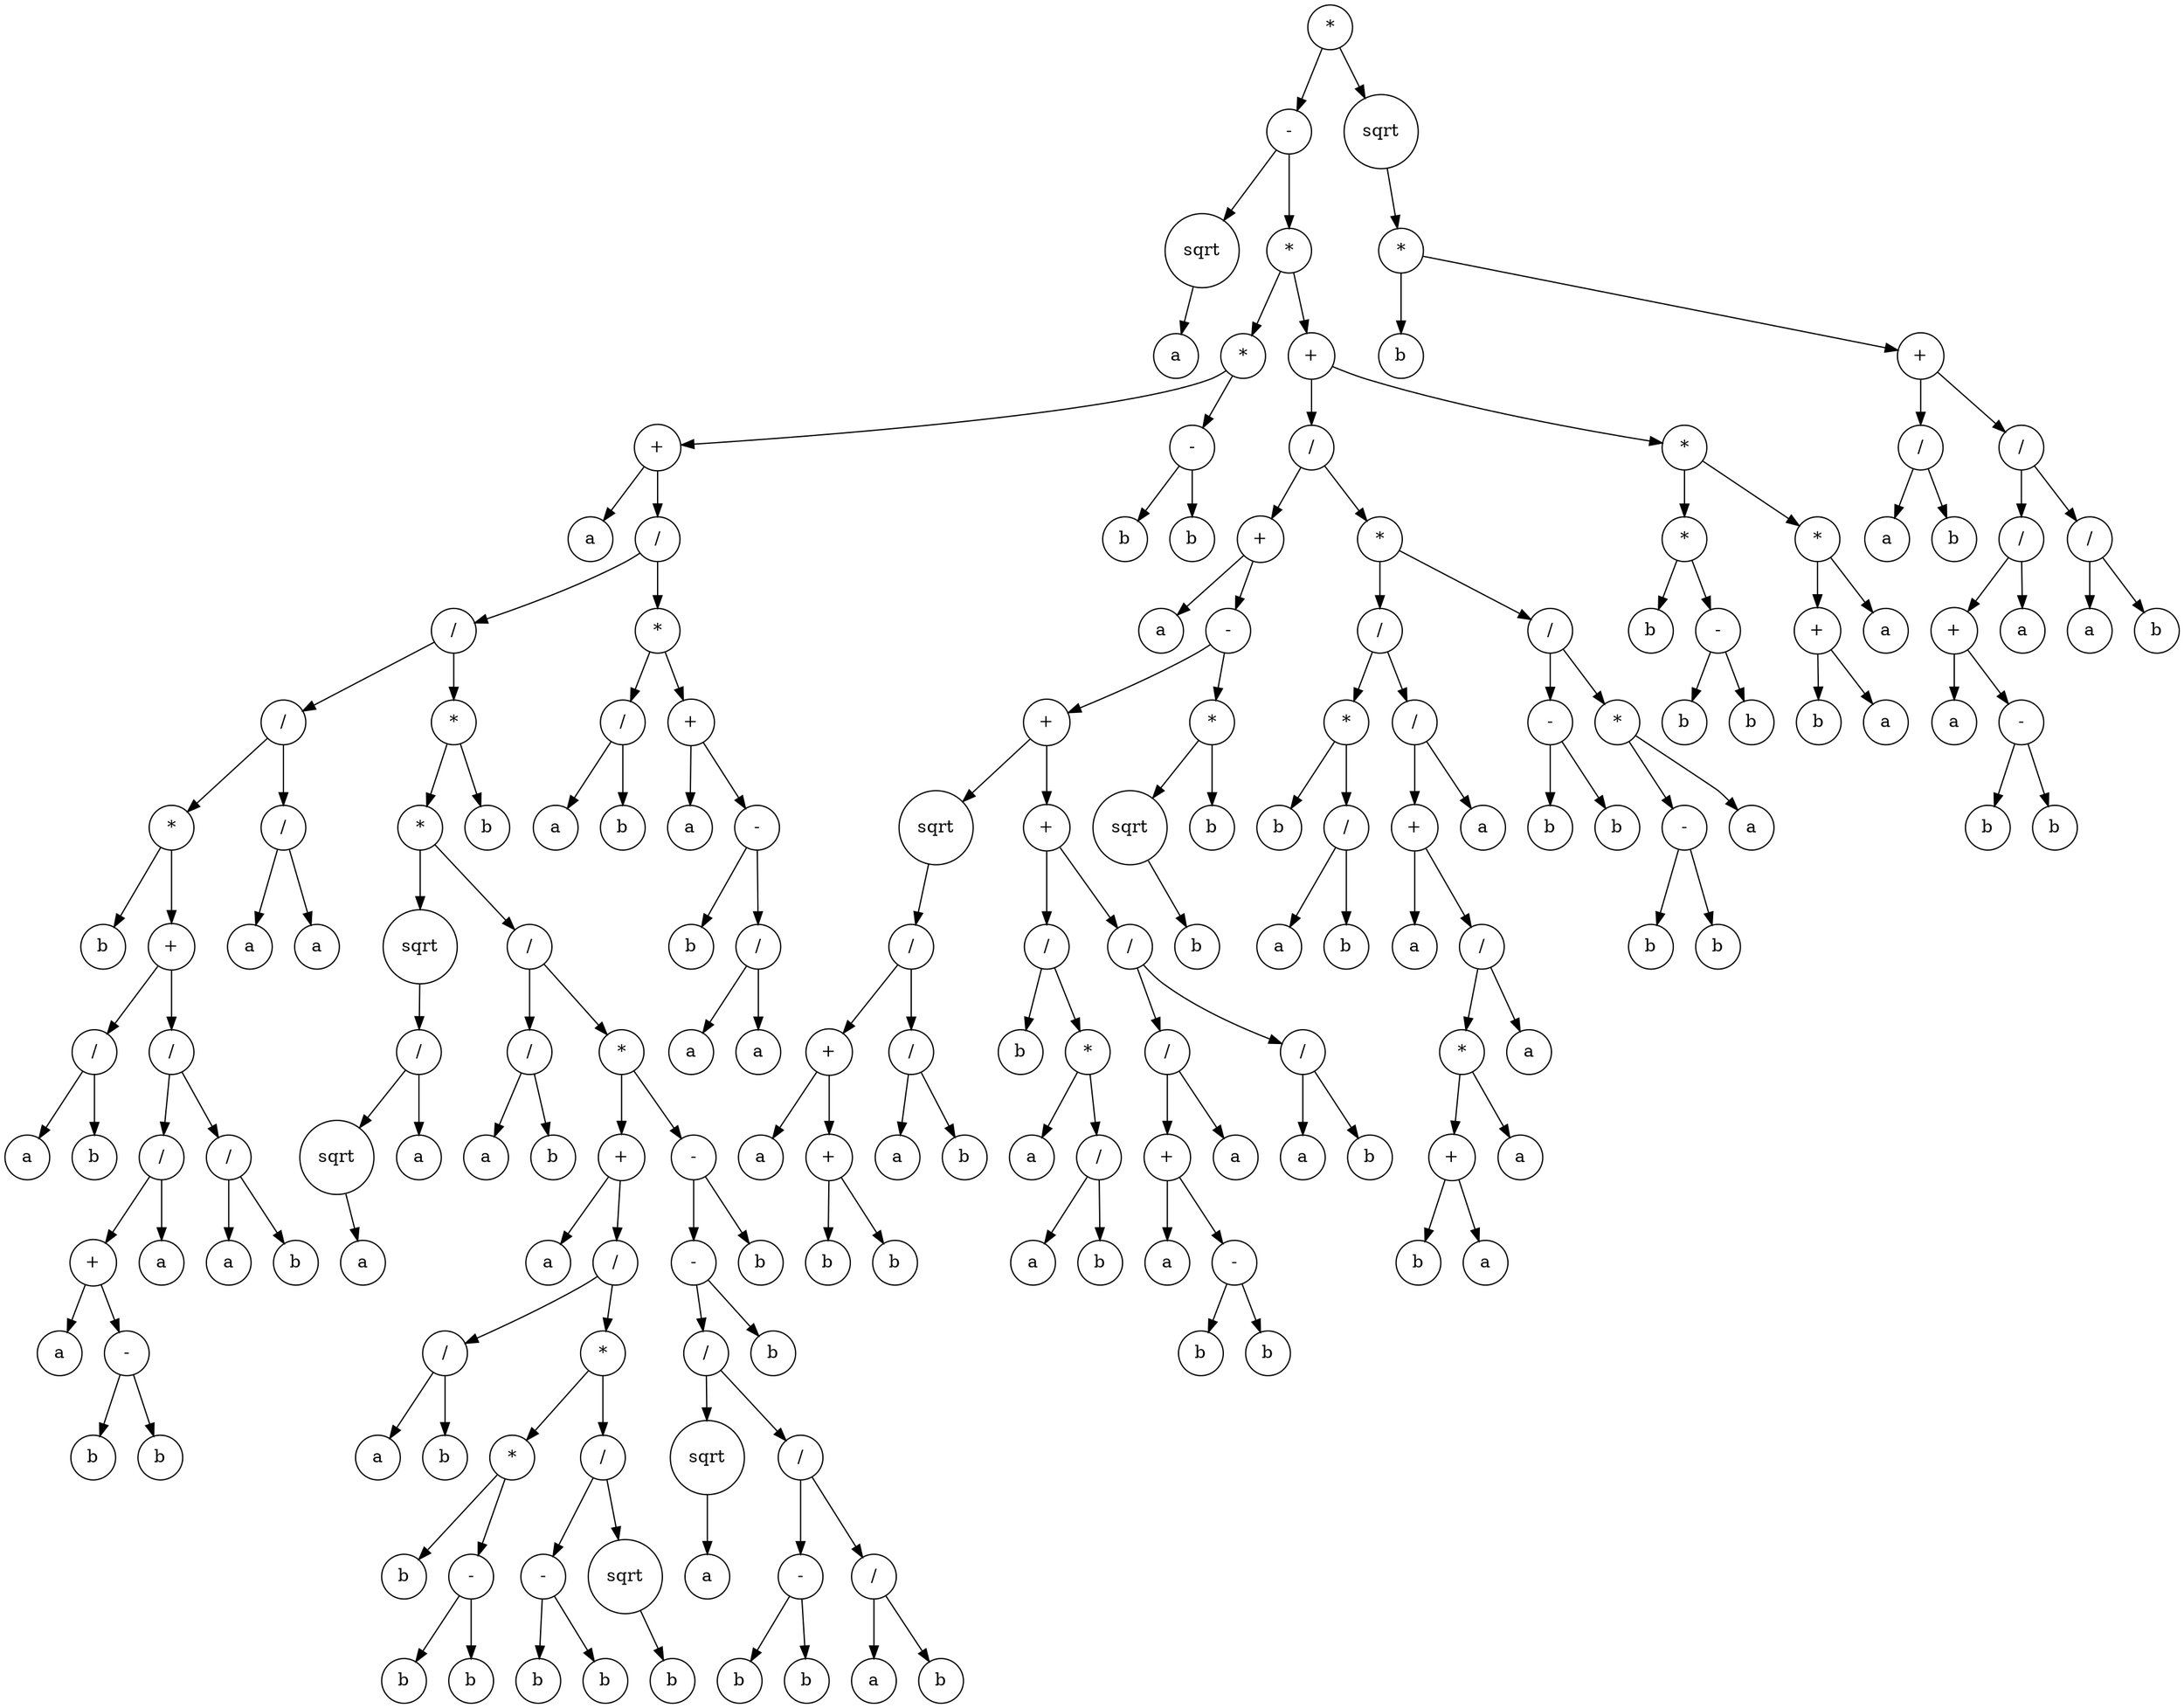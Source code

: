 digraph g {
graph [ordering=out];
node [shape=circle];
n[label = "*"];
n0[label = "-"];
n00[label = "sqrt"];
n000[label = "a"];
n00 -> n000;
n0 -> n00;
n01[label = "*"];
n010[label = "*"];
n0100[label = "+"];
n01000[label = "a"];
n0100 -> n01000;
n01001[label = "/"];
n010010[label = "/"];
n0100100[label = "/"];
n01001000[label = "*"];
n010010000[label = "b"];
n01001000 -> n010010000;
n010010001[label = "+"];
n0100100010[label = "/"];
n01001000100[label = "a"];
n0100100010 -> n01001000100;
n01001000101[label = "b"];
n0100100010 -> n01001000101;
n010010001 -> n0100100010;
n0100100011[label = "/"];
n01001000110[label = "/"];
n010010001100[label = "+"];
n0100100011000[label = "a"];
n010010001100 -> n0100100011000;
n0100100011001[label = "-"];
n01001000110010[label = "b"];
n0100100011001 -> n01001000110010;
n01001000110011[label = "b"];
n0100100011001 -> n01001000110011;
n010010001100 -> n0100100011001;
n01001000110 -> n010010001100;
n010010001101[label = "a"];
n01001000110 -> n010010001101;
n0100100011 -> n01001000110;
n01001000111[label = "/"];
n010010001110[label = "a"];
n01001000111 -> n010010001110;
n010010001111[label = "b"];
n01001000111 -> n010010001111;
n0100100011 -> n01001000111;
n010010001 -> n0100100011;
n01001000 -> n010010001;
n0100100 -> n01001000;
n01001001[label = "/"];
n010010010[label = "a"];
n01001001 -> n010010010;
n010010011[label = "a"];
n01001001 -> n010010011;
n0100100 -> n01001001;
n010010 -> n0100100;
n0100101[label = "*"];
n01001010[label = "*"];
n010010100[label = "sqrt"];
n0100101000[label = "/"];
n01001010000[label = "sqrt"];
n010010100000[label = "a"];
n01001010000 -> n010010100000;
n0100101000 -> n01001010000;
n01001010001[label = "a"];
n0100101000 -> n01001010001;
n010010100 -> n0100101000;
n01001010 -> n010010100;
n010010101[label = "/"];
n0100101010[label = "/"];
n01001010100[label = "a"];
n0100101010 -> n01001010100;
n01001010101[label = "b"];
n0100101010 -> n01001010101;
n010010101 -> n0100101010;
n0100101011[label = "*"];
n01001010110[label = "+"];
n010010101100[label = "a"];
n01001010110 -> n010010101100;
n010010101101[label = "/"];
n0100101011010[label = "/"];
n01001010110100[label = "a"];
n0100101011010 -> n01001010110100;
n01001010110101[label = "b"];
n0100101011010 -> n01001010110101;
n010010101101 -> n0100101011010;
n0100101011011[label = "*"];
n01001010110110[label = "*"];
n010010101101100[label = "b"];
n01001010110110 -> n010010101101100;
n010010101101101[label = "-"];
n0100101011011010[label = "b"];
n010010101101101 -> n0100101011011010;
n0100101011011011[label = "b"];
n010010101101101 -> n0100101011011011;
n01001010110110 -> n010010101101101;
n0100101011011 -> n01001010110110;
n01001010110111[label = "/"];
n010010101101110[label = "-"];
n0100101011011100[label = "b"];
n010010101101110 -> n0100101011011100;
n0100101011011101[label = "b"];
n010010101101110 -> n0100101011011101;
n01001010110111 -> n010010101101110;
n010010101101111[label = "sqrt"];
n0100101011011110[label = "b"];
n010010101101111 -> n0100101011011110;
n01001010110111 -> n010010101101111;
n0100101011011 -> n01001010110111;
n010010101101 -> n0100101011011;
n01001010110 -> n010010101101;
n0100101011 -> n01001010110;
n01001010111[label = "-"];
n010010101110[label = "-"];
n0100101011100[label = "/"];
n01001010111000[label = "sqrt"];
n010010101110000[label = "a"];
n01001010111000 -> n010010101110000;
n0100101011100 -> n01001010111000;
n01001010111001[label = "/"];
n010010101110010[label = "-"];
n0100101011100100[label = "b"];
n010010101110010 -> n0100101011100100;
n0100101011100101[label = "b"];
n010010101110010 -> n0100101011100101;
n01001010111001 -> n010010101110010;
n010010101110011[label = "/"];
n0100101011100110[label = "a"];
n010010101110011 -> n0100101011100110;
n0100101011100111[label = "b"];
n010010101110011 -> n0100101011100111;
n01001010111001 -> n010010101110011;
n0100101011100 -> n01001010111001;
n010010101110 -> n0100101011100;
n0100101011101[label = "b"];
n010010101110 -> n0100101011101;
n01001010111 -> n010010101110;
n010010101111[label = "b"];
n01001010111 -> n010010101111;
n0100101011 -> n01001010111;
n010010101 -> n0100101011;
n01001010 -> n010010101;
n0100101 -> n01001010;
n01001011[label = "b"];
n0100101 -> n01001011;
n010010 -> n0100101;
n01001 -> n010010;
n010011[label = "*"];
n0100110[label = "/"];
n01001100[label = "a"];
n0100110 -> n01001100;
n01001101[label = "b"];
n0100110 -> n01001101;
n010011 -> n0100110;
n0100111[label = "+"];
n01001110[label = "a"];
n0100111 -> n01001110;
n01001111[label = "-"];
n010011110[label = "b"];
n01001111 -> n010011110;
n010011111[label = "/"];
n0100111110[label = "a"];
n010011111 -> n0100111110;
n0100111111[label = "a"];
n010011111 -> n0100111111;
n01001111 -> n010011111;
n0100111 -> n01001111;
n010011 -> n0100111;
n01001 -> n010011;
n0100 -> n01001;
n010 -> n0100;
n0101[label = "-"];
n01010[label = "b"];
n0101 -> n01010;
n01011[label = "b"];
n0101 -> n01011;
n010 -> n0101;
n01 -> n010;
n011[label = "+"];
n0110[label = "/"];
n01100[label = "+"];
n011000[label = "a"];
n01100 -> n011000;
n011001[label = "-"];
n0110010[label = "+"];
n01100100[label = "sqrt"];
n011001000[label = "/"];
n0110010000[label = "+"];
n01100100000[label = "a"];
n0110010000 -> n01100100000;
n01100100001[label = "+"];
n011001000010[label = "b"];
n01100100001 -> n011001000010;
n011001000011[label = "b"];
n01100100001 -> n011001000011;
n0110010000 -> n01100100001;
n011001000 -> n0110010000;
n0110010001[label = "/"];
n01100100010[label = "a"];
n0110010001 -> n01100100010;
n01100100011[label = "b"];
n0110010001 -> n01100100011;
n011001000 -> n0110010001;
n01100100 -> n011001000;
n0110010 -> n01100100;
n01100101[label = "+"];
n011001010[label = "/"];
n0110010100[label = "b"];
n011001010 -> n0110010100;
n0110010101[label = "*"];
n01100101010[label = "a"];
n0110010101 -> n01100101010;
n01100101011[label = "/"];
n011001010110[label = "a"];
n01100101011 -> n011001010110;
n011001010111[label = "b"];
n01100101011 -> n011001010111;
n0110010101 -> n01100101011;
n011001010 -> n0110010101;
n01100101 -> n011001010;
n011001011[label = "/"];
n0110010110[label = "/"];
n01100101100[label = "+"];
n011001011000[label = "a"];
n01100101100 -> n011001011000;
n011001011001[label = "-"];
n0110010110010[label = "b"];
n011001011001 -> n0110010110010;
n0110010110011[label = "b"];
n011001011001 -> n0110010110011;
n01100101100 -> n011001011001;
n0110010110 -> n01100101100;
n01100101101[label = "a"];
n0110010110 -> n01100101101;
n011001011 -> n0110010110;
n0110010111[label = "/"];
n01100101110[label = "a"];
n0110010111 -> n01100101110;
n01100101111[label = "b"];
n0110010111 -> n01100101111;
n011001011 -> n0110010111;
n01100101 -> n011001011;
n0110010 -> n01100101;
n011001 -> n0110010;
n0110011[label = "*"];
n01100110[label = "sqrt"];
n011001100[label = "b"];
n01100110 -> n011001100;
n0110011 -> n01100110;
n01100111[label = "b"];
n0110011 -> n01100111;
n011001 -> n0110011;
n01100 -> n011001;
n0110 -> n01100;
n01101[label = "*"];
n011010[label = "/"];
n0110100[label = "*"];
n01101000[label = "b"];
n0110100 -> n01101000;
n01101001[label = "/"];
n011010010[label = "a"];
n01101001 -> n011010010;
n011010011[label = "b"];
n01101001 -> n011010011;
n0110100 -> n01101001;
n011010 -> n0110100;
n0110101[label = "/"];
n01101010[label = "+"];
n011010100[label = "a"];
n01101010 -> n011010100;
n011010101[label = "/"];
n0110101010[label = "*"];
n01101010100[label = "+"];
n011010101000[label = "b"];
n01101010100 -> n011010101000;
n011010101001[label = "a"];
n01101010100 -> n011010101001;
n0110101010 -> n01101010100;
n01101010101[label = "a"];
n0110101010 -> n01101010101;
n011010101 -> n0110101010;
n0110101011[label = "a"];
n011010101 -> n0110101011;
n01101010 -> n011010101;
n0110101 -> n01101010;
n01101011[label = "a"];
n0110101 -> n01101011;
n011010 -> n0110101;
n01101 -> n011010;
n011011[label = "/"];
n0110110[label = "-"];
n01101100[label = "b"];
n0110110 -> n01101100;
n01101101[label = "b"];
n0110110 -> n01101101;
n011011 -> n0110110;
n0110111[label = "*"];
n01101110[label = "-"];
n011011100[label = "b"];
n01101110 -> n011011100;
n011011101[label = "b"];
n01101110 -> n011011101;
n0110111 -> n01101110;
n01101111[label = "a"];
n0110111 -> n01101111;
n011011 -> n0110111;
n01101 -> n011011;
n0110 -> n01101;
n011 -> n0110;
n0111[label = "*"];
n01110[label = "*"];
n011100[label = "b"];
n01110 -> n011100;
n011101[label = "-"];
n0111010[label = "b"];
n011101 -> n0111010;
n0111011[label = "b"];
n011101 -> n0111011;
n01110 -> n011101;
n0111 -> n01110;
n01111[label = "*"];
n011110[label = "+"];
n0111100[label = "b"];
n011110 -> n0111100;
n0111101[label = "a"];
n011110 -> n0111101;
n01111 -> n011110;
n011111[label = "a"];
n01111 -> n011111;
n0111 -> n01111;
n011 -> n0111;
n01 -> n011;
n0 -> n01;
n -> n0;
n1[label = "sqrt"];
n10[label = "*"];
n100[label = "b"];
n10 -> n100;
n101[label = "+"];
n1010[label = "/"];
n10100[label = "a"];
n1010 -> n10100;
n10101[label = "b"];
n1010 -> n10101;
n101 -> n1010;
n1011[label = "/"];
n10110[label = "/"];
n101100[label = "+"];
n1011000[label = "a"];
n101100 -> n1011000;
n1011001[label = "-"];
n10110010[label = "b"];
n1011001 -> n10110010;
n10110011[label = "b"];
n1011001 -> n10110011;
n101100 -> n1011001;
n10110 -> n101100;
n101101[label = "a"];
n10110 -> n101101;
n1011 -> n10110;
n10111[label = "/"];
n101110[label = "a"];
n10111 -> n101110;
n101111[label = "b"];
n10111 -> n101111;
n1011 -> n10111;
n101 -> n1011;
n10 -> n101;
n1 -> n10;
n -> n1;
}
